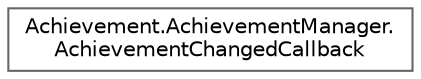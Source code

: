 digraph "Graphical Class Hierarchy"
{
 // LATEX_PDF_SIZE
  bgcolor="transparent";
  edge [fontname=Helvetica,fontsize=10,labelfontname=Helvetica,labelfontsize=10];
  node [fontname=Helvetica,fontsize=10,shape=box,height=0.2,width=0.4];
  rankdir="LR";
  Node0 [id="Node000000",label="Achievement.AchievementManager.\lAchievementChangedCallback",height=0.2,width=0.4,color="grey40", fillcolor="white", style="filled",URL="$interface_achievement_1_1_achievement_manager_1_1_achievement_changed_callback.html",tooltip=" "];
}
